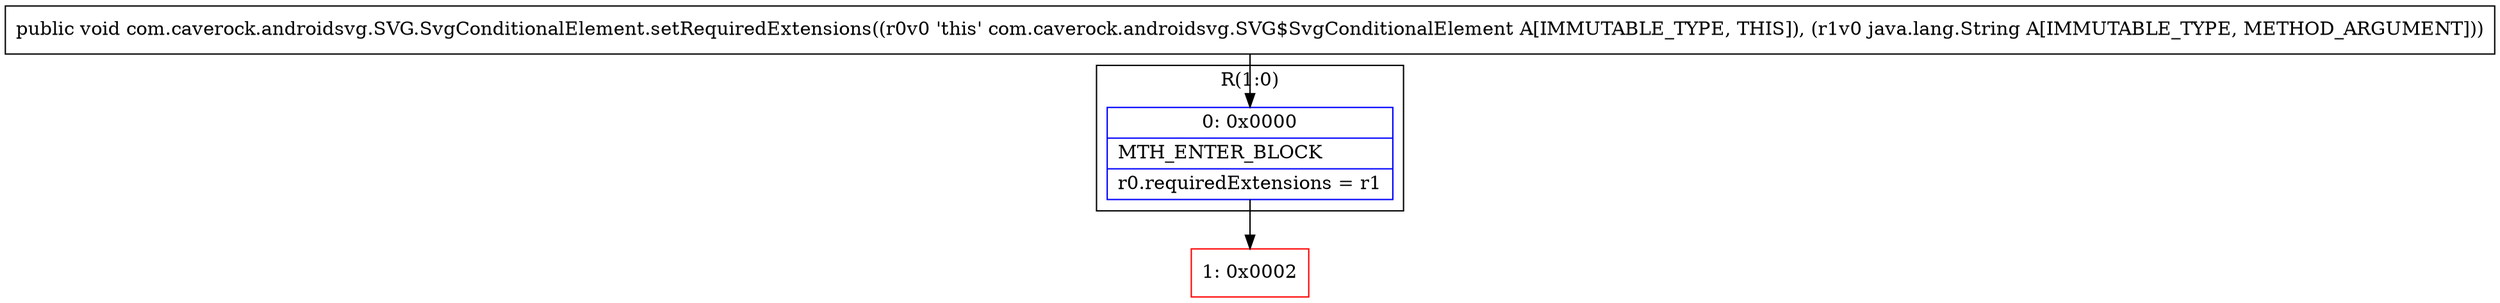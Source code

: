 digraph "CFG forcom.caverock.androidsvg.SVG.SvgConditionalElement.setRequiredExtensions(Ljava\/lang\/String;)V" {
subgraph cluster_Region_596943022 {
label = "R(1:0)";
node [shape=record,color=blue];
Node_0 [shape=record,label="{0\:\ 0x0000|MTH_ENTER_BLOCK\l|r0.requiredExtensions = r1\l}"];
}
Node_1 [shape=record,color=red,label="{1\:\ 0x0002}"];
MethodNode[shape=record,label="{public void com.caverock.androidsvg.SVG.SvgConditionalElement.setRequiredExtensions((r0v0 'this' com.caverock.androidsvg.SVG$SvgConditionalElement A[IMMUTABLE_TYPE, THIS]), (r1v0 java.lang.String A[IMMUTABLE_TYPE, METHOD_ARGUMENT])) }"];
MethodNode -> Node_0;
Node_0 -> Node_1;
}


